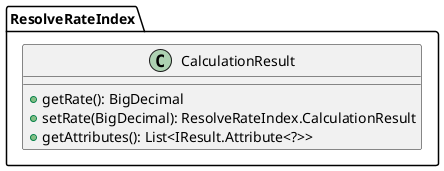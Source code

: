@startuml

    class ResolveRateIndex.CalculationResult [[ResolveRateIndex.CalculationResult.html]] {
        +getRate(): BigDecimal
        +setRate(BigDecimal): ResolveRateIndex.CalculationResult
        +getAttributes(): List<IResult.Attribute<?>>
    }

@enduml
